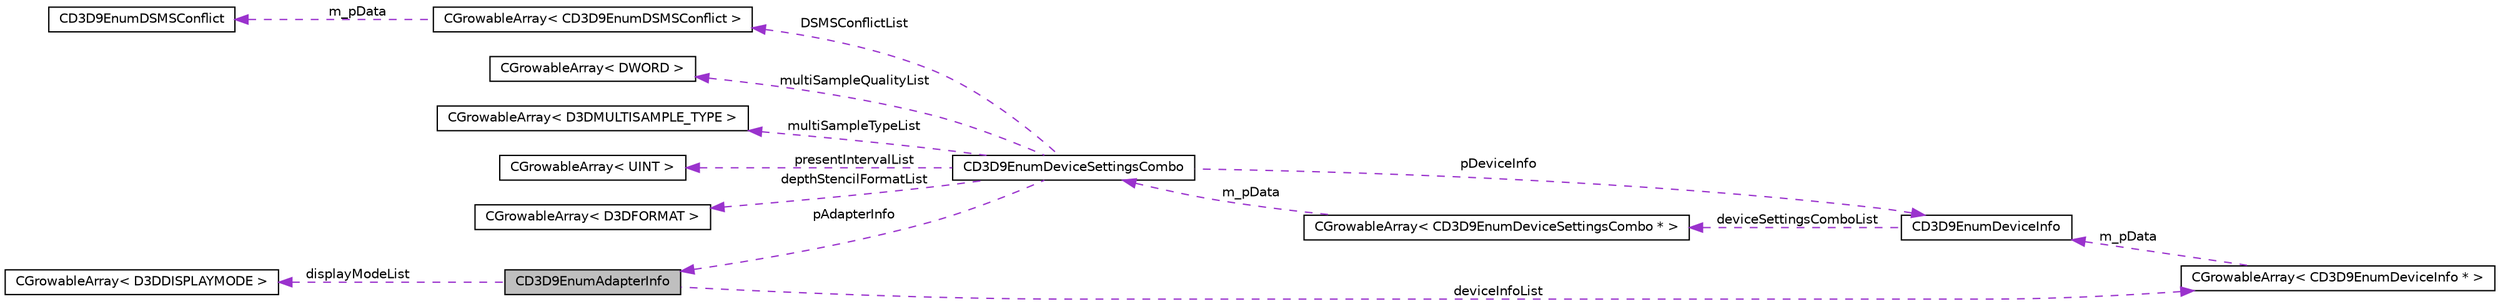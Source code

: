 digraph G
{
  edge [fontname="Helvetica",fontsize="10",labelfontname="Helvetica",labelfontsize="10"];
  node [fontname="Helvetica",fontsize="10",shape=record];
  rankdir="LR";
  Node1 [label="CD3D9EnumAdapterInfo",height=0.2,width=0.4,color="black", fillcolor="grey75", style="filled" fontcolor="black"];
  Node2 -> Node1 [dir="back",color="darkorchid3",fontsize="10",style="dashed",label=" displayModeList" ,fontname="Helvetica"];
  Node2 [label="CGrowableArray\< D3DDISPLAYMODE \>",height=0.2,width=0.4,color="black", fillcolor="white", style="filled",URL="$class_c_growable_array.html"];
  Node3 -> Node1 [dir="back",color="darkorchid3",fontsize="10",style="dashed",label=" deviceInfoList" ,fontname="Helvetica"];
  Node3 [label="CGrowableArray\< CD3D9EnumDeviceInfo * \>",height=0.2,width=0.4,color="black", fillcolor="white", style="filled",URL="$class_c_growable_array.html"];
  Node4 -> Node3 [dir="back",color="darkorchid3",fontsize="10",style="dashed",label=" m_pData" ,fontname="Helvetica"];
  Node4 [label="CD3D9EnumDeviceInfo",height=0.2,width=0.4,color="black", fillcolor="white", style="filled",URL="$class_c_d3_d9_enum_device_info.html"];
  Node5 -> Node4 [dir="back",color="darkorchid3",fontsize="10",style="dashed",label=" deviceSettingsComboList" ,fontname="Helvetica"];
  Node5 [label="CGrowableArray\< CD3D9EnumDeviceSettingsCombo * \>",height=0.2,width=0.4,color="black", fillcolor="white", style="filled",URL="$class_c_growable_array.html"];
  Node6 -> Node5 [dir="back",color="darkorchid3",fontsize="10",style="dashed",label=" m_pData" ,fontname="Helvetica"];
  Node6 [label="CD3D9EnumDeviceSettingsCombo",height=0.2,width=0.4,color="black", fillcolor="white", style="filled",URL="$struct_c_d3_d9_enum_device_settings_combo.html"];
  Node7 -> Node6 [dir="back",color="darkorchid3",fontsize="10",style="dashed",label=" DSMSConflictList" ,fontname="Helvetica"];
  Node7 [label="CGrowableArray\< CD3D9EnumDSMSConflict \>",height=0.2,width=0.4,color="black", fillcolor="white", style="filled",URL="$class_c_growable_array.html"];
  Node8 -> Node7 [dir="back",color="darkorchid3",fontsize="10",style="dashed",label=" m_pData" ,fontname="Helvetica"];
  Node8 [label="CD3D9EnumDSMSConflict",height=0.2,width=0.4,color="black", fillcolor="white", style="filled",URL="$struct_c_d3_d9_enum_d_s_m_s_conflict.html"];
  Node9 -> Node6 [dir="back",color="darkorchid3",fontsize="10",style="dashed",label=" multiSampleQualityList" ,fontname="Helvetica"];
  Node9 [label="CGrowableArray\< DWORD \>",height=0.2,width=0.4,color="black", fillcolor="white", style="filled",URL="$class_c_growable_array.html"];
  Node10 -> Node6 [dir="back",color="darkorchid3",fontsize="10",style="dashed",label=" multiSampleTypeList" ,fontname="Helvetica"];
  Node10 [label="CGrowableArray\< D3DMULTISAMPLE_TYPE \>",height=0.2,width=0.4,color="black", fillcolor="white", style="filled",URL="$class_c_growable_array.html"];
  Node4 -> Node6 [dir="back",color="darkorchid3",fontsize="10",style="dashed",label=" pDeviceInfo" ,fontname="Helvetica"];
  Node1 -> Node6 [dir="back",color="darkorchid3",fontsize="10",style="dashed",label=" pAdapterInfo" ,fontname="Helvetica"];
  Node11 -> Node6 [dir="back",color="darkorchid3",fontsize="10",style="dashed",label=" presentIntervalList" ,fontname="Helvetica"];
  Node11 [label="CGrowableArray\< UINT \>",height=0.2,width=0.4,color="black", fillcolor="white", style="filled",URL="$class_c_growable_array.html"];
  Node12 -> Node6 [dir="back",color="darkorchid3",fontsize="10",style="dashed",label=" depthStencilFormatList" ,fontname="Helvetica"];
  Node12 [label="CGrowableArray\< D3DFORMAT \>",height=0.2,width=0.4,color="black", fillcolor="white", style="filled",URL="$class_c_growable_array.html"];
}
